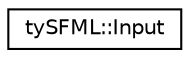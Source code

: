 digraph "Graphical Class Hierarchy"
{
  edge [fontname="Helvetica",fontsize="10",labelfontname="Helvetica",labelfontsize="10"];
  node [fontname="Helvetica",fontsize="10",shape=record];
  rankdir="LR";
  Node1 [label="tySFML::Input",height=0.2,width=0.4,color="black", fillcolor="white", style="filled",URL="$classty_s_f_m_l_1_1_input.html",tooltip="Represents the user input by a given Event. "];
}
